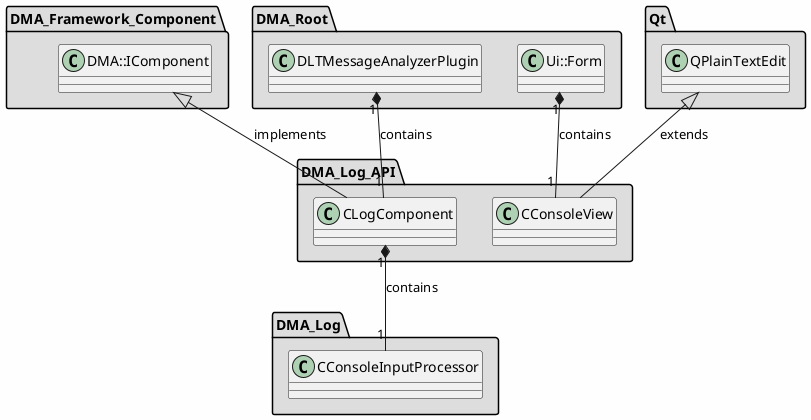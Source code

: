 
@startuml

skinparam backgroundColor #FEFEFE
skinparam wrapWidth 600
package "DMA_Framework_Component" #DDDDDD
{

class "DMA::IComponent"
{
}

}

package "DMA_Log" #DDDDDD
{

class "CConsoleInputProcessor"
{
}

}

package "DMA_Log_API" #DDDDDD
{

class "CConsoleView"
{
}

class "CLogComponent"
{
}

}

package "DMA_Root" #DDDDDD
{

class "DLTMessageAnalyzerPlugin"
{
}

class "Ui::Form"
{
}

}

package "Qt" #DDDDDD
{

class "QPlainTextEdit"
{
}

}

'====================Inheritance section====================
QPlainTextEdit <|-- CConsoleView : extends
DMA::IComponent <|-- CLogComponent : implements

'====================Dependencies section====================
CLogComponent "1" *-- "1" CConsoleInputProcessor : contains
DLTMessageAnalyzerPlugin "1" *-- "1" CLogComponent : contains
Ui::Form "1" *-- "1" CConsoleView : contains

@enduml